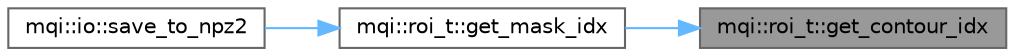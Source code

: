 digraph "mqi::roi_t::get_contour_idx"
{
 // LATEX_PDF_SIZE
  bgcolor="transparent";
  edge [fontname=Helvetica,fontsize=10,labelfontname=Helvetica,labelfontsize=10];
  node [fontname=Helvetica,fontsize=10,shape=box,height=0.2,width=0.4];
  rankdir="RL";
  Node1 [id="Node000001",label="mqi::roi_t::get_contour_idx",height=0.2,width=0.4,color="gray40", fillcolor="grey60", style="filled", fontcolor="black",tooltip="Calculates the ROI mask index for a transport index using the CONTOUR (run-length-encoded) method."];
  Node1 -> Node2 [id="edge1_Node000001_Node000002",dir="back",color="steelblue1",style="solid",tooltip=" "];
  Node2 [id="Node000002",label="mqi::roi_t::get_mask_idx",height=0.2,width=0.4,color="grey40", fillcolor="white", style="filled",URL="$classmqi_1_1roi__t.html#a9764dd2d41712af6b7e16588dcc953a1",tooltip="Gets the final index within the flattened ROI data array for a given transport index."];
  Node2 -> Node3 [id="edge2_Node000002_Node000003",dir="back",color="steelblue1",style="solid",tooltip=" "];
  Node3 [id="Node000003",label="mqi::io::save_to_npz2",height=0.2,width=0.4,color="grey40", fillcolor="white", style="filled",URL="$namespacemqi_1_1io.html#a56400960b4dcce63dadd6f3e081da475",tooltip="Saves scorer data to a compressed NumPy .npz file in voxel-major CSR format."];
}
